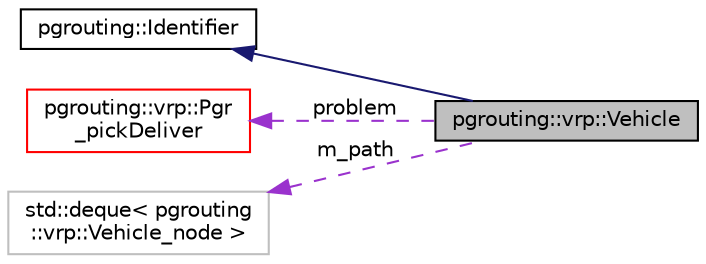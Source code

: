 digraph "pgrouting::vrp::Vehicle"
{
  edge [fontname="Helvetica",fontsize="10",labelfontname="Helvetica",labelfontsize="10"];
  node [fontname="Helvetica",fontsize="10",shape=record];
  rankdir="LR";
  Node3 [label="pgrouting::vrp::Vehicle",height=0.2,width=0.4,color="black", fillcolor="grey75", style="filled", fontcolor="black"];
  Node4 -> Node3 [dir="back",color="midnightblue",fontsize="10",style="solid",fontname="Helvetica"];
  Node4 [label="pgrouting::Identifier",height=0.2,width=0.4,color="black", fillcolor="white", style="filled",URL="$classpgrouting_1_1Identifier.html"];
  Node5 -> Node3 [dir="back",color="darkorchid3",fontsize="10",style="dashed",label=" problem" ,fontname="Helvetica"];
  Node5 [label="pgrouting::vrp::Pgr\l_pickDeliver",height=0.2,width=0.4,color="red", fillcolor="white", style="filled",URL="$classpgrouting_1_1vrp_1_1Pgr__pickDeliver.html"];
  Node39 -> Node3 [dir="back",color="darkorchid3",fontsize="10",style="dashed",label=" m_path" ,fontname="Helvetica"];
  Node39 [label="std::deque\< pgrouting\l::vrp::Vehicle_node \>",height=0.2,width=0.4,color="grey75", fillcolor="white", style="filled"];
}
